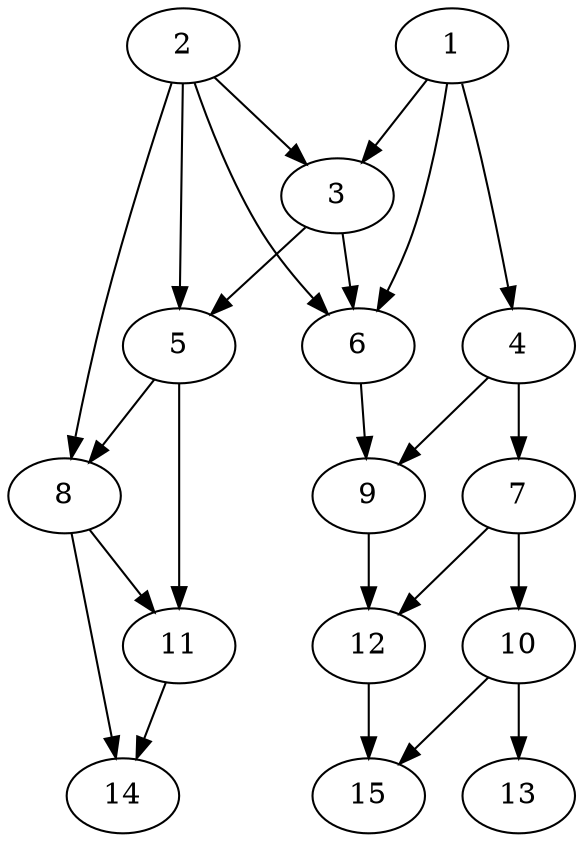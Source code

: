 digraph G {
  center = 1;
  size = "10, 10";
  splines = true;
  sep = 1;
 1 [pos = "100.000000,2250.000000", label = "1", style = "solid", pin = true];
 2 [pos = "100.000000,2100.000000", label = "2", style = "solid", pin = true];
 3 [pos = "100.000000,1950.000000", label = "3", style = "solid", pin = true];
 4 [pos = "300.000000,2250.000000", label = "4", style = "solid", pin = true];
 5 [pos = "300.000000,2100.000000", label = "5", style = "solid", pin = true];
 6 [pos = "300.000000,1950.000000", label = "6", style = "solid", pin = true];
 7 [pos = "500.000000,2250.000000", label = "7", style = "solid", pin = true];
 8 [pos = "500.000000,2100.000000", label = "8", style = "solid", pin = true];
 9 [pos = "500.000000,1950.000000", label = "9", style = "solid", pin = true];
 10 [pos = "700.000000,2250.000000", label = "10", style = "solid", pin = true];
 11 [pos = "700.000000,2100.000000", label = "11", style = "solid", pin = true];
 12 [pos = "700.000000,1950.000000", label = "12", style = "solid", pin = true];
 13 [pos = "900.000000,2250.000000", label = "13", style = "solid", pin = true];
 14 [pos = "900.000000,2100.000000", label = "14", style = "solid", pin = true];
 15 [pos = "900.000000,1950.000000", label = "15", style = "solid", pin = true];
  1 -> 3 [style = solid, color = black, arrowtail = normal, arrowhead = normal];
  2 -> 3 [style = solid, color = black, arrowtail = normal, arrowhead = normal];
  1 -> 4 [style = solid, color = black, arrowtail = none, arrowhead = normal];
  2 -> 5 [style = solid, color = black, arrowtail = odot, arrowhead = normal];
  3 -> 5 [style = solid, color = black, arrowtail = odot, arrowhead = normal];
  1 -> 6 [style = solid, color = black, arrowtail = none, arrowhead = normal];
  2 -> 6 [style = solid, color = black, arrowtail = odot, arrowhead = normal];
  3 -> 6 [style = solid, color = black, arrowtail = none, arrowhead = normal];
  4 -> 7 [style = solid, color = black, arrowtail = none, arrowhead = normal];
  2 -> 8 [style = solid, color = black, arrowtail = none, arrowhead = normal];
  5 -> 8 [style = solid, color = black, arrowtail = odot, arrowhead = normal];
  4 -> 9 [style = solid, color = black, arrowtail = none, arrowhead = normal];
  6 -> 9 [style = solid, color = black, arrowtail = none, arrowhead = normal];
  7 -> 10 [style = solid, color = black, arrowtail = none, arrowhead = normal];
  5 -> 11 [style = solid, color = black, arrowtail = none, arrowhead = normal];
  8 -> 11 [style = solid, color = black, arrowtail = odot, arrowhead = normal];
  7 -> 12 [style = solid, color = black, arrowtail = none, arrowhead = normal];
  9 -> 12 [style = solid, color = black, arrowtail = none, arrowhead = normal];
  10 -> 13 [style = solid, color = black, arrowtail = none, arrowhead = normal];
  8 -> 14 [style = solid, color = black, arrowtail = none, arrowhead = normal];
  11 -> 14 [style = solid, color = black, arrowtail = odot, arrowhead = normal];
  10 -> 15 [style = solid, color = black, arrowtail = none, arrowhead = normal];
  12 -> 15 [style = solid, color = black, arrowtail = none, arrowhead = normal];
}
